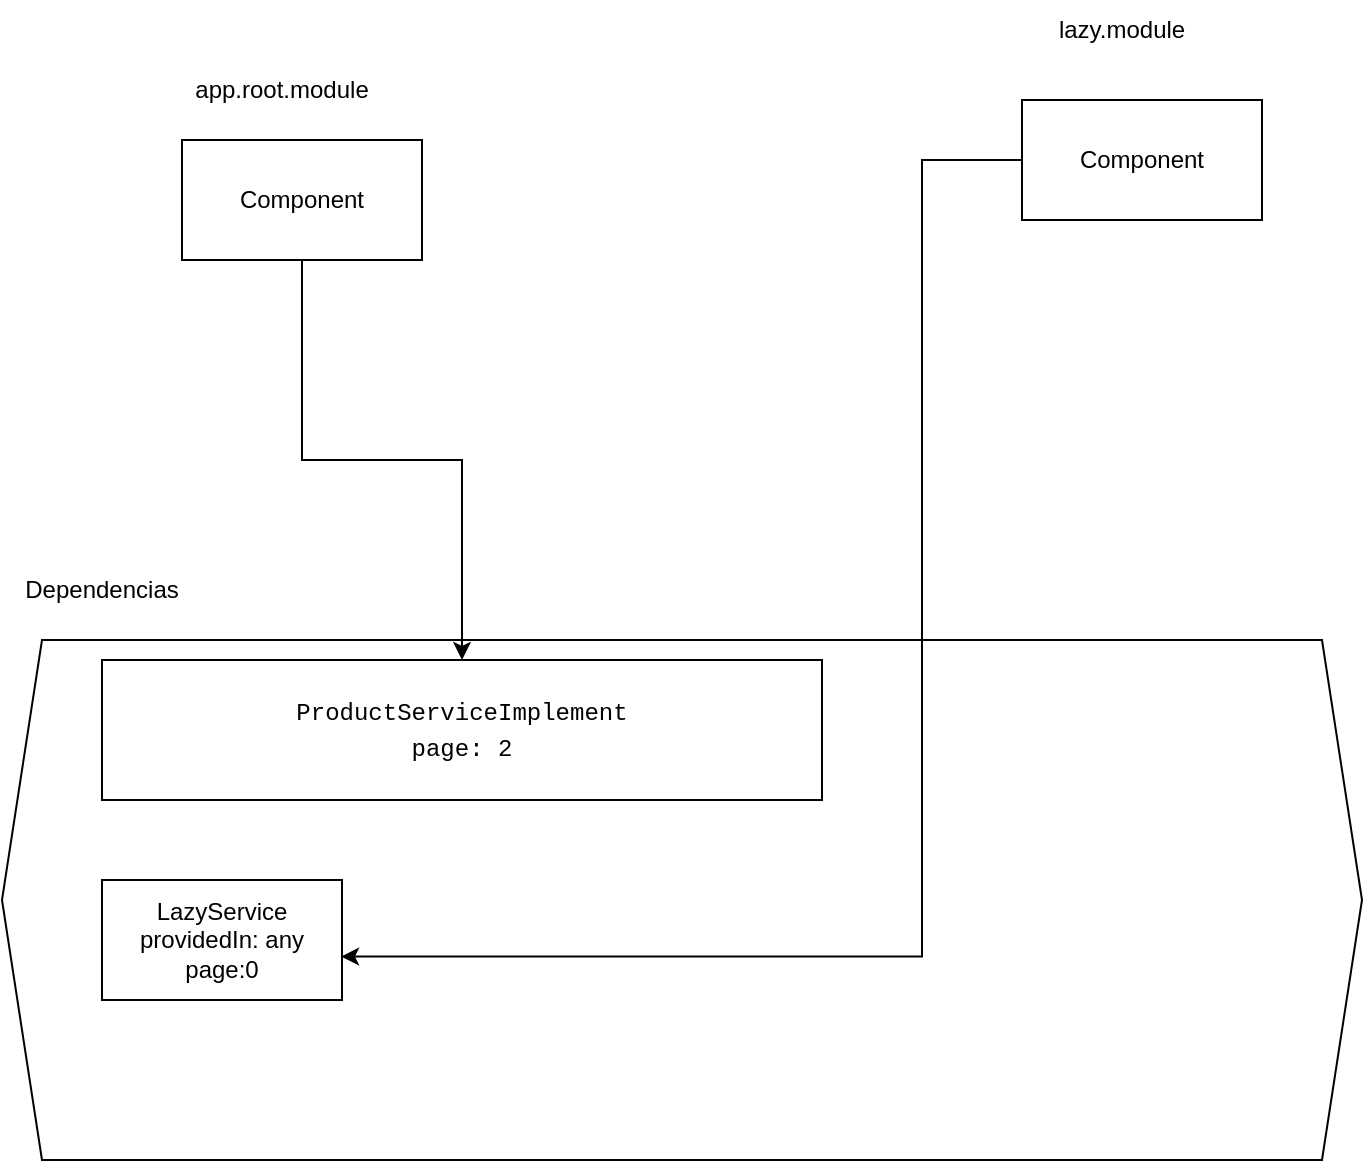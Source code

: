 <mxfile version="15.8.7" type="device"><diagram id="uH0DdXbQnAGyxyB6iW66" name="Página-1"><mxGraphModel dx="1181" dy="650" grid="1" gridSize="10" guides="1" tooltips="1" connect="1" arrows="1" fold="1" page="1" pageScale="1" pageWidth="827" pageHeight="1169" math="0" shadow="0"><root><mxCell id="0"/><mxCell id="1" parent="0"/><mxCell id="zlPweHflm8wI-pMorF3P-2" value="" style="shape=hexagon;perimeter=hexagonPerimeter2;whiteSpace=wrap;html=1;fixedSize=1;" vertex="1" parent="1"><mxGeometry x="70" y="450" width="680" height="260" as="geometry"/></mxCell><mxCell id="zlPweHflm8wI-pMorF3P-1" value="&lt;div style=&quot;background-color: rgb(255 , 255 , 255) ; font-family: &amp;#34;menlo&amp;#34; , &amp;#34;monaco&amp;#34; , &amp;#34;courier new&amp;#34; , monospace ; line-height: 18px&quot;&gt;ProductServiceImplement&lt;/div&gt;&lt;div style=&quot;background-color: rgb(255 , 255 , 255) ; font-family: &amp;#34;menlo&amp;#34; , &amp;#34;monaco&amp;#34; , &amp;#34;courier new&amp;#34; , monospace ; line-height: 18px&quot;&gt;page: 2&lt;/div&gt;" style="rounded=0;whiteSpace=wrap;html=1;" vertex="1" parent="1"><mxGeometry x="120" y="460" width="360" height="70" as="geometry"/></mxCell><mxCell id="zlPweHflm8wI-pMorF3P-3" value="Dependencias" style="text;html=1;strokeColor=none;fillColor=none;align=center;verticalAlign=middle;whiteSpace=wrap;rounded=0;" vertex="1" parent="1"><mxGeometry x="90" y="410" width="60" height="30" as="geometry"/></mxCell><mxCell id="zlPweHflm8wI-pMorF3P-4" value="app.root.module&lt;br&gt;" style="text;html=1;strokeColor=none;fillColor=none;align=center;verticalAlign=middle;whiteSpace=wrap;rounded=0;" vertex="1" parent="1"><mxGeometry x="180" y="160" width="60" height="30" as="geometry"/></mxCell><mxCell id="zlPweHflm8wI-pMorF3P-6" style="edgeStyle=orthogonalEdgeStyle;rounded=0;orthogonalLoop=1;jettySize=auto;html=1;" edge="1" parent="1" source="zlPweHflm8wI-pMorF3P-5" target="zlPweHflm8wI-pMorF3P-1"><mxGeometry relative="1" as="geometry"/></mxCell><mxCell id="zlPweHflm8wI-pMorF3P-5" value="Component" style="rounded=0;whiteSpace=wrap;html=1;" vertex="1" parent="1"><mxGeometry x="160" y="200" width="120" height="60" as="geometry"/></mxCell><mxCell id="zlPweHflm8wI-pMorF3P-8" value="lazy.module" style="text;html=1;strokeColor=none;fillColor=none;align=center;verticalAlign=middle;whiteSpace=wrap;rounded=0;" vertex="1" parent="1"><mxGeometry x="600" y="130" width="60" height="30" as="geometry"/></mxCell><mxCell id="zlPweHflm8wI-pMorF3P-10" style="edgeStyle=orthogonalEdgeStyle;rounded=0;orthogonalLoop=1;jettySize=auto;html=1;entryX=0.996;entryY=0.638;entryDx=0;entryDy=0;entryPerimeter=0;" edge="1" parent="1" source="zlPweHflm8wI-pMorF3P-9"><mxGeometry relative="1" as="geometry"><mxPoint x="239.52" y="608.28" as="targetPoint"/><Array as="points"><mxPoint x="530" y="210"/><mxPoint x="530" y="608"/></Array></mxGeometry></mxCell><mxCell id="zlPweHflm8wI-pMorF3P-9" value="Component" style="rounded=0;whiteSpace=wrap;html=1;" vertex="1" parent="1"><mxGeometry x="580" y="180" width="120" height="60" as="geometry"/></mxCell><mxCell id="zlPweHflm8wI-pMorF3P-11" value="LazyService&lt;br&gt;providedIn: any&lt;br&gt;page:0" style="rounded=0;whiteSpace=wrap;html=1;" vertex="1" parent="1"><mxGeometry x="120" y="570" width="120" height="60" as="geometry"/></mxCell></root></mxGraphModel></diagram></mxfile>